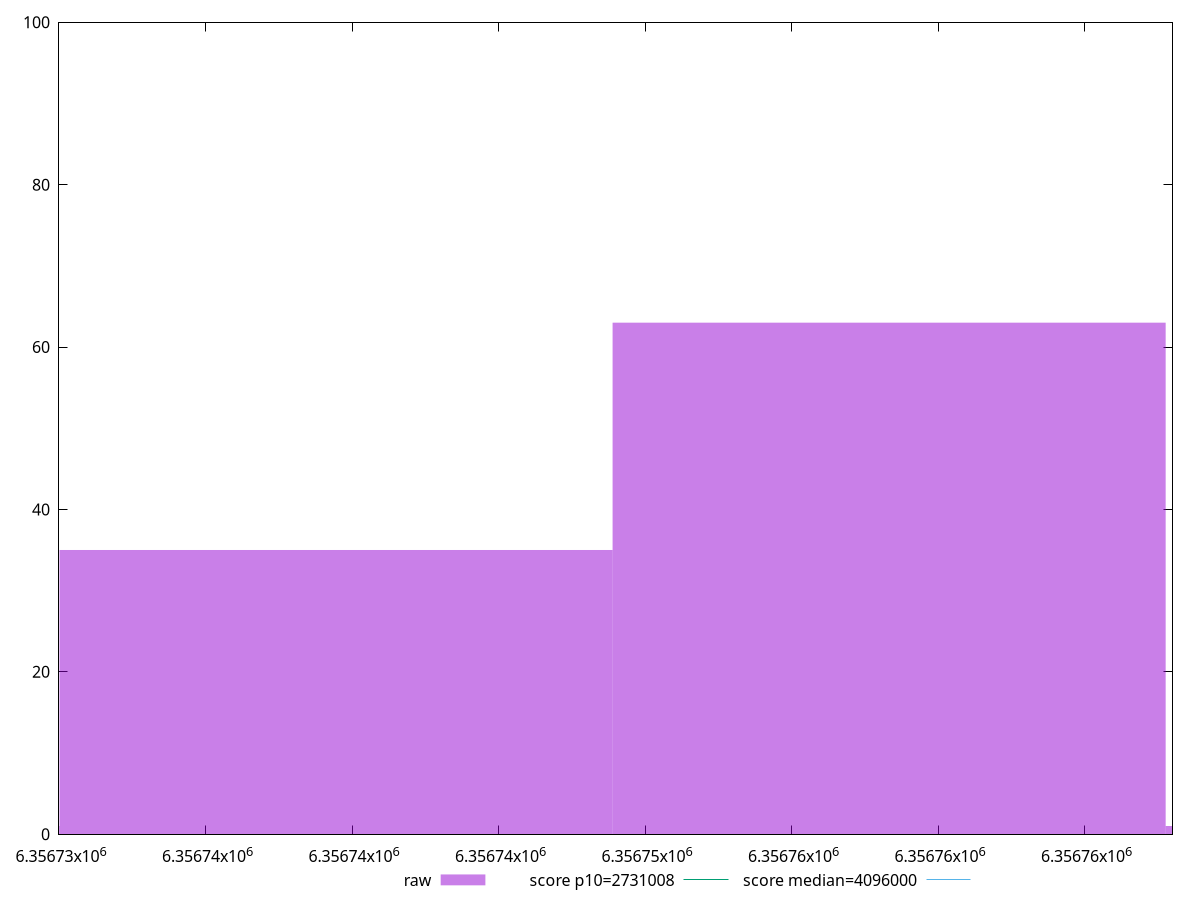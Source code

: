 reset

$raw <<EOF
6356758.329418944 63
6356739.454929039 35
6356777.203908849 1
6356720.5804391345 1
EOF

set key outside below
set boxwidth 18.874489904477684
set xrange [6356730:6356768]
set yrange [0:100]
set style fill transparent solid 0.5 noborder

set parametric
set terminal svg size 640, 490 enhanced background rgb 'white'
set output "report_00007_2020-12-11T15:55:29.892Z/total-byte-weight/samples/pages+cached+noexternal+nofonts/raw/histogram.svg"

plot $raw title "raw" with boxes, \
     2731008,t title "score p10=2731008", \
     4096000,t title "score median=4096000"

reset
